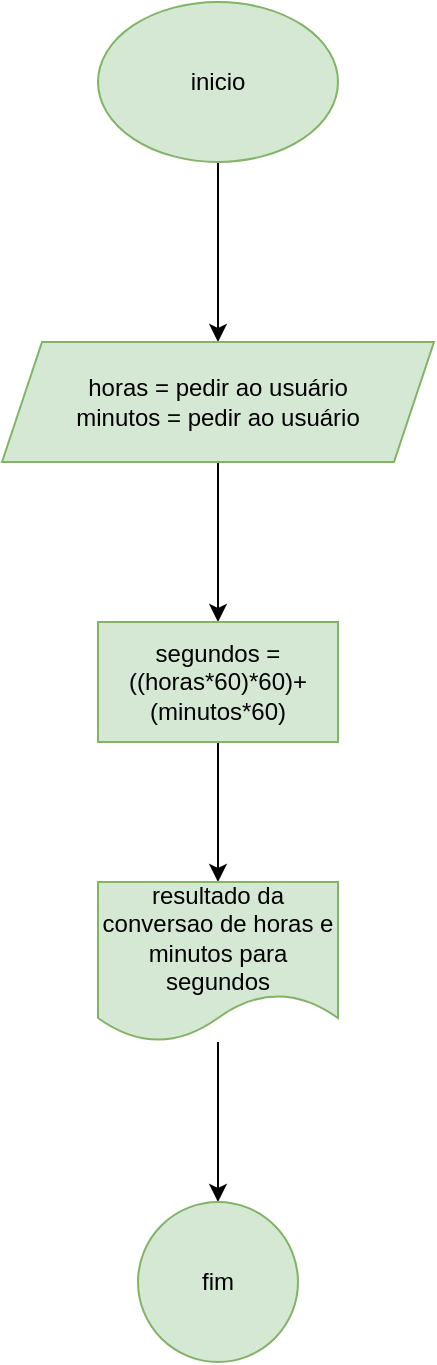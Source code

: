 <mxfile version="26.1.1">
  <diagram name="Página-1" id="mUL9Ht5_z3P--zaJDhxZ">
    <mxGraphModel dx="880" dy="460" grid="1" gridSize="10" guides="1" tooltips="1" connect="1" arrows="1" fold="1" page="1" pageScale="1" pageWidth="827" pageHeight="1169" math="0" shadow="0">
      <root>
        <mxCell id="0" />
        <mxCell id="1" parent="0" />
        <mxCell id="4FsCKdtPVEaY1Zh_v6ef-3" value="" style="edgeStyle=orthogonalEdgeStyle;rounded=0;orthogonalLoop=1;jettySize=auto;html=1;" edge="1" parent="1" source="4FsCKdtPVEaY1Zh_v6ef-1" target="4FsCKdtPVEaY1Zh_v6ef-2">
          <mxGeometry relative="1" as="geometry" />
        </mxCell>
        <mxCell id="4FsCKdtPVEaY1Zh_v6ef-1" value="inicio" style="ellipse;whiteSpace=wrap;html=1;fillColor=#d5e8d4;strokeColor=#82b366;" vertex="1" parent="1">
          <mxGeometry x="354" y="30" width="120" height="80" as="geometry" />
        </mxCell>
        <mxCell id="4FsCKdtPVEaY1Zh_v6ef-5" value="" style="edgeStyle=orthogonalEdgeStyle;rounded=0;orthogonalLoop=1;jettySize=auto;html=1;" edge="1" parent="1" source="4FsCKdtPVEaY1Zh_v6ef-2" target="4FsCKdtPVEaY1Zh_v6ef-4">
          <mxGeometry relative="1" as="geometry" />
        </mxCell>
        <mxCell id="4FsCKdtPVEaY1Zh_v6ef-2" value="horas = pedir ao usuário&lt;div&gt;minutos = pedir ao usuário&lt;/div&gt;" style="shape=parallelogram;perimeter=parallelogramPerimeter;whiteSpace=wrap;html=1;fixedSize=1;fillColor=#d5e8d4;strokeColor=#82b366;" vertex="1" parent="1">
          <mxGeometry x="306" y="200" width="216" height="60" as="geometry" />
        </mxCell>
        <mxCell id="4FsCKdtPVEaY1Zh_v6ef-7" value="" style="edgeStyle=orthogonalEdgeStyle;rounded=0;orthogonalLoop=1;jettySize=auto;html=1;" edge="1" parent="1" source="4FsCKdtPVEaY1Zh_v6ef-4" target="4FsCKdtPVEaY1Zh_v6ef-6">
          <mxGeometry relative="1" as="geometry" />
        </mxCell>
        <mxCell id="4FsCKdtPVEaY1Zh_v6ef-4" value="segundos = ((horas*60)*60)+(minutos*60)" style="whiteSpace=wrap;html=1;fillColor=#d5e8d4;strokeColor=#82b366;" vertex="1" parent="1">
          <mxGeometry x="354" y="340" width="120" height="60" as="geometry" />
        </mxCell>
        <mxCell id="4FsCKdtPVEaY1Zh_v6ef-9" value="" style="edgeStyle=orthogonalEdgeStyle;rounded=0;orthogonalLoop=1;jettySize=auto;html=1;" edge="1" parent="1" source="4FsCKdtPVEaY1Zh_v6ef-6" target="4FsCKdtPVEaY1Zh_v6ef-8">
          <mxGeometry relative="1" as="geometry" />
        </mxCell>
        <mxCell id="4FsCKdtPVEaY1Zh_v6ef-6" value="resultado da conversao de horas e minutos para segundos" style="shape=document;whiteSpace=wrap;html=1;boundedLbl=1;fillColor=#d5e8d4;strokeColor=#82b366;" vertex="1" parent="1">
          <mxGeometry x="354" y="470" width="120" height="80" as="geometry" />
        </mxCell>
        <mxCell id="4FsCKdtPVEaY1Zh_v6ef-8" value="fim" style="ellipse;whiteSpace=wrap;html=1;fillColor=#d5e8d4;strokeColor=#82b366;" vertex="1" parent="1">
          <mxGeometry x="374" y="630" width="80" height="80" as="geometry" />
        </mxCell>
      </root>
    </mxGraphModel>
  </diagram>
</mxfile>

